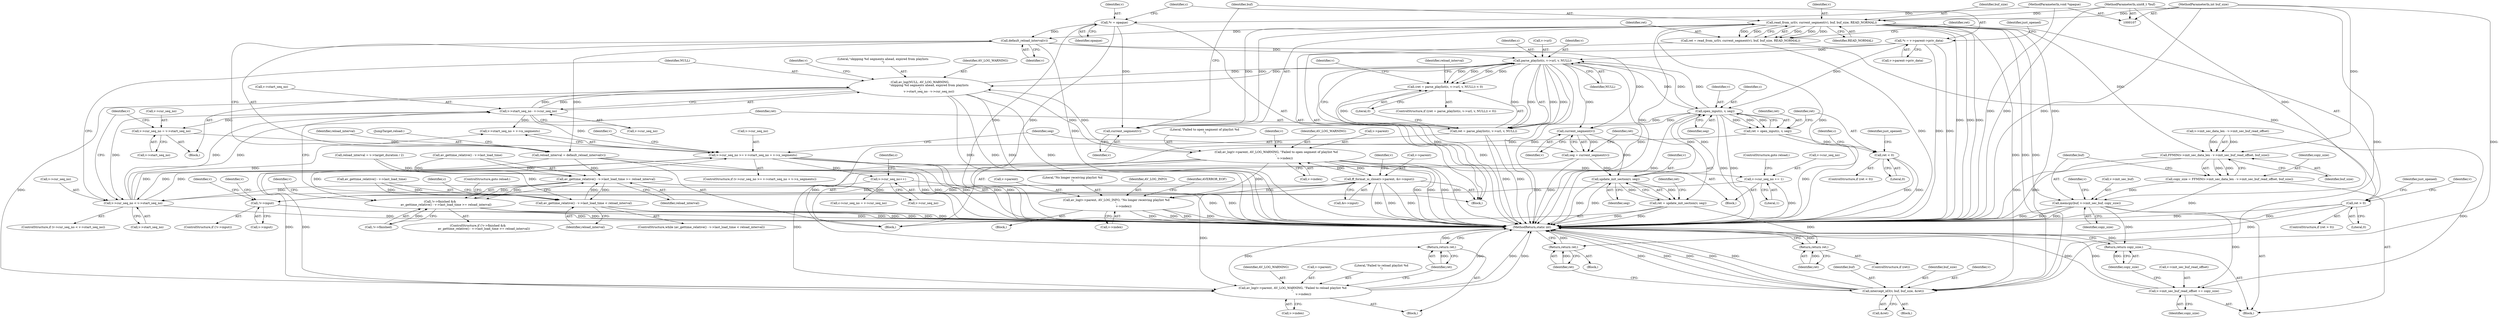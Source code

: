 digraph "0_FFmpeg_7ec414892ddcad88313848494b6fc5f437c9ca4a@API" {
"1000424" [label="(Call,read_from_url(v, current_segment(v), buf, buf_size, READ_NORMAL))"];
"1000426" [label="(Call,current_segment(v))"];
"1000354" [label="(Call,open_input(c, v, seg))"];
"1000117" [label="(Call,*c = v->parent->priv_data)"];
"1000245" [label="(Call,parse_playlist(c, v->url, v, NULL))"];
"1000214" [label="(Call,default_reload_interval(v))"];
"1000113" [label="(Call,*v = opaque)"];
"1000108" [label="(MethodParameterIn,void *opaque)"];
"1000424" [label="(Call,read_from_url(v, current_segment(v), buf, buf_size, READ_NORMAL))"];
"1000109" [label="(MethodParameterIn,uint8_t *buf)"];
"1000110" [label="(MethodParameterIn,int buf_size)"];
"1000281" [label="(Call,av_log(NULL, AV_LOG_WARNING,\n                   \"skipping %d segments ahead, expired from playlists\n\",\n                   v->start_seq_no - v->cur_seq_no))"];
"1000370" [label="(Call,av_log(v->parent, AV_LOG_WARNING, \"Failed to open segment of playlist %d\n\",\n                   v->index))"];
"1000453" [label="(Call,ff_format_io_close(v->parent, &v->input))"];
"1000143" [label="(Call,!v->input)"];
"1000285" [label="(Call,v->start_seq_no - v->cur_seq_no)"];
"1000273" [label="(Call,v->cur_seq_no < v->start_seq_no)"];
"1000379" [label="(Call,v->cur_seq_no += 1)"];
"1000300" [label="(Call,v->cur_seq_no >= v->start_seq_no + v->n_segments)"];
"1000292" [label="(Call,v->cur_seq_no = v->start_seq_no)"];
"1000461" [label="(Call,v->cur_seq_no++)"];
"1000345" [label="(Call,update_init_section(v, seg))"];
"1000341" [label="(Call,current_segment(v))"];
"1000339" [label="(Call,seg = current_segment(v))"];
"1000212" [label="(Call,reload_interval = default_reload_interval(v))"];
"1000233" [label="(Call,av_gettime_relative() - v->last_load_time >= reload_interval)"];
"1000228" [label="(Call,!v->finished &&\n             av_gettime_relative() - v->last_load_time >= reload_interval)"];
"1000319" [label="(Call,av_gettime_relative() - v->last_load_time < reload_interval)"];
"1000242" [label="(Call,(ret = parse_playlist(c, v->url, v, NULL)) < 0)"];
"1000243" [label="(Call,ret = parse_playlist(c, v->url, v, NULL))"];
"1000263" [label="(Return,return ret;)"];
"1000254" [label="(Call,av_log(v->parent, AV_LOG_WARNING, \"Failed to reload playlist %d\n\",\n                       v->index))"];
"1000201" [label="(Call,av_log(v->parent, AV_LOG_INFO, \"No longer receiving playlist %d\n\",\n                v->index))"];
"1000343" [label="(Call,ret = update_init_section(v, seg))"];
"1000350" [label="(Return,return ret;)"];
"1000352" [label="(Call,ret = open_input(c, v, seg))"];
"1000359" [label="(Call,ret < 0)"];
"1000400" [label="(Call,FFMIN(v->init_sec_data_len - v->init_sec_buf_read_offset, buf_size))"];
"1000398" [label="(Call,copy_size = FFMIN(v->init_sec_data_len - v->init_sec_buf_read_offset, buf_size))"];
"1000409" [label="(Call,memcpy(buf, v->init_sec_buf, copy_size))"];
"1000415" [label="(Call,v->init_sec_buf_read_offset += copy_size)"];
"1000420" [label="(Return,return copy_size;)"];
"1000422" [label="(Call,ret = read_from_url(v, current_segment(v), buf, buf_size, READ_NORMAL))"];
"1000432" [label="(Call,ret > 0)"];
"1000451" [label="(Return,return ret;)"];
"1000445" [label="(Call,intercept_id3(v, buf, buf_size, &ret))"];
"1000251" [label="(Identifier,NULL)"];
"1000258" [label="(Identifier,AV_LOG_WARNING)"];
"1000424" [label="(Call,read_from_url(v, current_segment(v), buf, buf_size, READ_NORMAL))"];
"1000415" [label="(Call,v->init_sec_buf_read_offset += copy_size)"];
"1000228" [label="(Call,!v->finished &&\n             av_gettime_relative() - v->last_load_time >= reload_interval)"];
"1000147" [label="(Block,)"];
"1000142" [label="(ControlStructure,if (!v->input))"];
"1000408" [label="(Identifier,buf_size)"];
"1000213" [label="(Identifier,reload_interval)"];
"1000260" [label="(Call,v->index)"];
"1000202" [label="(Call,v->parent)"];
"1000376" [label="(Call,v->index)"];
"1000212" [label="(Call,reload_interval = default_reload_interval(v))"];
"1000340" [label="(Identifier,seg)"];
"1000296" [label="(Call,v->start_seq_no)"];
"1000348" [label="(ControlStructure,if (ret))"];
"1000114" [label="(Identifier,v)"];
"1000263" [label="(Return,return ret;)"];
"1000201" [label="(Call,av_log(v->parent, AV_LOG_INFO, \"No longer receiving playlist %d\n\",\n                v->index))"];
"1000266" [label="(Identifier,reload_interval)"];
"1000250" [label="(Identifier,v)"];
"1000380" [label="(Call,v->cur_seq_no)"];
"1000356" [label="(Identifier,v)"];
"1000350" [label="(Return,return ret;)"];
"1000300" [label="(Call,v->cur_seq_no >= v->start_seq_no + v->n_segments)"];
"1000410" [label="(Identifier,buf)"];
"1000229" [label="(Call,!v->finished)"];
"1000206" [label="(Literal,\"No longer receiving playlist %d\n\")"];
"1000370" [label="(Call,av_log(v->parent, AV_LOG_WARNING, \"Failed to open segment of playlist %d\n\",\n                   v->index))"];
"1000319" [label="(Call,av_gettime_relative() - v->last_load_time < reload_interval)"];
"1000244" [label="(Identifier,ret)"];
"1000252" [label="(Literal,0)"];
"1000143" [label="(Call,!v->input)"];
"1000282" [label="(Identifier,NULL)"];
"1000463" [label="(Identifier,v)"];
"1000344" [label="(Identifier,ret)"];
"1000330" [label="(Identifier,c)"];
"1000285" [label="(Call,v->start_seq_no - v->cur_seq_no)"];
"1000384" [label="(ControlStructure,goto reload;)"];
"1000426" [label="(Call,current_segment(v))"];
"1000435" [label="(Block,)"];
"1000255" [label="(Call,v->parent)"];
"1000371" [label="(Call,v->parent)"];
"1000447" [label="(Identifier,buf)"];
"1000215" [label="(Identifier,v)"];
"1000338" [label="(ControlStructure,goto reload;)"];
"1000325" [label="(Identifier,reload_interval)"];
"1000243" [label="(Call,ret = parse_playlist(c, v->url, v, NULL))"];
"1000433" [label="(Identifier,ret)"];
"1000462" [label="(Call,v->cur_seq_no)"];
"1000355" [label="(Identifier,c)"];
"1000153" [label="(Identifier,v)"];
"1000431" [label="(ControlStructure,if (ret > 0))"];
"1000422" [label="(Call,ret = read_from_url(v, current_segment(v), buf, buf_size, READ_NORMAL))"];
"1000286" [label="(Call,v->start_seq_no)"];
"1000358" [label="(ControlStructure,if (ret < 0))"];
"1000414" [label="(Identifier,copy_size)"];
"1000465" [label="(Call,c->cur_seq_no = v->cur_seq_no)"];
"1000386" [label="(Identifier,just_opened)"];
"1000245" [label="(Call,parse_playlist(c, v->url, v, NULL))"];
"1000280" [label="(Block,)"];
"1000247" [label="(Call,v->url)"];
"1000293" [label="(Call,v->cur_seq_no)"];
"1000253" [label="(Block,)"];
"1000379" [label="(Call,v->cur_seq_no += 1)"];
"1000429" [label="(Identifier,buf_size)"];
"1000111" [label="(Block,)"];
"1000108" [label="(MethodParameterIn,void *opaque)"];
"1000264" [label="(Identifier,ret)"];
"1000416" [label="(Call,v->init_sec_buf_read_offset)"];
"1000400" [label="(Call,FFMIN(v->init_sec_data_len - v->init_sec_buf_read_offset, buf_size))"];
"1000375" [label="(Literal,\"Failed to open segment of playlist %d\n\")"];
"1000428" [label="(Identifier,buf)"];
"1000227" [label="(ControlStructure,if (!v->finished &&\n             av_gettime_relative() - v->last_load_time >= reload_interval))"];
"1000383" [label="(Literal,1)"];
"1000360" [label="(Identifier,ret)"];
"1000110" [label="(MethodParameterIn,int buf_size)"];
"1000432" [label="(Call,ret > 0)"];
"1000341" [label="(Call,current_segment(v))"];
"1000117" [label="(Call,*c = v->parent->priv_data)"];
"1000353" [label="(Identifier,ret)"];
"1000109" [label="(MethodParameterIn,uint8_t *buf)"];
"1000411" [label="(Call,v->init_sec_buf)"];
"1000113" [label="(Call,*v = opaque)"];
"1000399" [label="(Identifier,copy_size)"];
"1000473" [label="(MethodReturn,static int)"];
"1000265" [label="(Call,reload_interval = v->target_duration / 2)"];
"1000451" [label="(Return,return ret;)"];
"1000283" [label="(Identifier,AV_LOG_WARNING)"];
"1000409" [label="(Call,memcpy(buf, v->init_sec_buf, copy_size))"];
"1000352" [label="(Call,ret = open_input(c, v, seg))"];
"1000256" [label="(Identifier,v)"];
"1000427" [label="(Identifier,v)"];
"1000118" [label="(Identifier,c)"];
"1000289" [label="(Call,v->cur_seq_no)"];
"1000351" [label="(Identifier,ret)"];
"1000357" [label="(Identifier,seg)"];
"1000242" [label="(Call,(ret = parse_playlist(c, v->url, v, NULL)) < 0)"];
"1000294" [label="(Identifier,v)"];
"1000448" [label="(Identifier,buf_size)"];
"1000461" [label="(Call,v->cur_seq_no++)"];
"1000449" [label="(Call,&ret)"];
"1000359" [label="(Call,ret < 0)"];
"1000234" [label="(Call,av_gettime_relative() - v->last_load_time)"];
"1000292" [label="(Call,v->cur_seq_no = v->start_seq_no)"];
"1000207" [label="(Call,v->index)"];
"1000345" [label="(Call,update_init_section(v, seg))"];
"1000452" [label="(Identifier,ret)"];
"1000205" [label="(Identifier,AV_LOG_INFO)"];
"1000381" [label="(Identifier,v)"];
"1000401" [label="(Call,v->init_sec_data_len - v->init_sec_buf_read_offset)"];
"1000343" [label="(Call,ret = update_init_section(v, seg))"];
"1000284" [label="(Literal,\"skipping %d segments ahead, expired from playlists\n\")"];
"1000420" [label="(Return,return copy_size;)"];
"1000453" [label="(Call,ff_format_io_close(v->parent, &v->input))"];
"1000457" [label="(Call,&v->input)"];
"1000246" [label="(Identifier,c)"];
"1000467" [label="(Identifier,c)"];
"1000430" [label="(Identifier,READ_NORMAL)"];
"1000339" [label="(Call,seg = current_segment(v))"];
"1000354" [label="(Call,open_input(c, v, seg))"];
"1000233" [label="(Call,av_gettime_relative() - v->last_load_time >= reload_interval)"];
"1000425" [label="(Identifier,v)"];
"1000128" [label="(Identifier,just_opened)"];
"1000273" [label="(Call,v->cur_seq_no < v->start_seq_no)"];
"1000342" [label="(Identifier,v)"];
"1000216" [label="(JumpTarget,reload:)"];
"1000445" [label="(Call,intercept_id3(v, buf, buf_size, &ret))"];
"1000366" [label="(Identifier,c)"];
"1000320" [label="(Call,av_gettime_relative() - v->last_load_time)"];
"1000302" [label="(Identifier,v)"];
"1000119" [label="(Call,v->parent->priv_data)"];
"1000318" [label="(ControlStructure,while (av_gettime_relative() - v->last_load_time < reload_interval))"];
"1000144" [label="(Call,v->input)"];
"1000444" [label="(Block,)"];
"1000419" [label="(Identifier,copy_size)"];
"1000304" [label="(Call,v->start_seq_no + v->n_segments)"];
"1000434" [label="(Literal,0)"];
"1000275" [label="(Identifier,v)"];
"1000346" [label="(Identifier,v)"];
"1000347" [label="(Identifier,seg)"];
"1000272" [label="(ControlStructure,if (v->cur_seq_no < v->start_seq_no))"];
"1000299" [label="(ControlStructure,if (v->cur_seq_no >= v->start_seq_no + v->n_segments))"];
"1000421" [label="(Identifier,copy_size)"];
"1000417" [label="(Identifier,v)"];
"1000259" [label="(Literal,\"Failed to reload playlist %d\n\")"];
"1000254" [label="(Call,av_log(v->parent, AV_LOG_WARNING, \"Failed to reload playlist %d\n\",\n                       v->index))"];
"1000455" [label="(Identifier,v)"];
"1000398" [label="(Call,copy_size = FFMIN(v->init_sec_data_len - v->init_sec_buf_read_offset, buf_size))"];
"1000454" [label="(Call,v->parent)"];
"1000277" [label="(Call,v->start_seq_no)"];
"1000438" [label="(Identifier,just_opened)"];
"1000281" [label="(Call,av_log(NULL, AV_LOG_WARNING,\n                   \"skipping %d segments ahead, expired from playlists\n\",\n                   v->start_seq_no - v->cur_seq_no))"];
"1000241" [label="(ControlStructure,if ((ret = parse_playlist(c, v->url, v, NULL)) < 0))"];
"1000200" [label="(Block,)"];
"1000391" [label="(Identifier,v)"];
"1000423" [label="(Identifier,ret)"];
"1000301" [label="(Call,v->cur_seq_no)"];
"1000214" [label="(Call,default_reload_interval(v))"];
"1000239" [label="(Identifier,reload_interval)"];
"1000446" [label="(Identifier,v)"];
"1000349" [label="(Identifier,ret)"];
"1000314" [label="(Identifier,v)"];
"1000374" [label="(Identifier,AV_LOG_WARNING)"];
"1000362" [label="(Block,)"];
"1000211" [label="(Identifier,AVERROR_EOF)"];
"1000361" [label="(Literal,0)"];
"1000115" [label="(Identifier,opaque)"];
"1000274" [label="(Call,v->cur_seq_no)"];
"1000396" [label="(Block,)"];
"1000424" -> "1000422"  [label="AST: "];
"1000424" -> "1000430"  [label="CFG: "];
"1000425" -> "1000424"  [label="AST: "];
"1000426" -> "1000424"  [label="AST: "];
"1000428" -> "1000424"  [label="AST: "];
"1000429" -> "1000424"  [label="AST: "];
"1000430" -> "1000424"  [label="AST: "];
"1000422" -> "1000424"  [label="CFG: "];
"1000424" -> "1000473"  [label="DDG: "];
"1000424" -> "1000473"  [label="DDG: "];
"1000424" -> "1000473"  [label="DDG: "];
"1000424" -> "1000473"  [label="DDG: "];
"1000424" -> "1000473"  [label="DDG: "];
"1000424" -> "1000214"  [label="DDG: "];
"1000424" -> "1000400"  [label="DDG: "];
"1000424" -> "1000409"  [label="DDG: "];
"1000424" -> "1000422"  [label="DDG: "];
"1000424" -> "1000422"  [label="DDG: "];
"1000424" -> "1000422"  [label="DDG: "];
"1000424" -> "1000422"  [label="DDG: "];
"1000424" -> "1000422"  [label="DDG: "];
"1000426" -> "1000424"  [label="DDG: "];
"1000424" -> "1000426"  [label="DDG: "];
"1000109" -> "1000424"  [label="DDG: "];
"1000110" -> "1000424"  [label="DDG: "];
"1000424" -> "1000445"  [label="DDG: "];
"1000424" -> "1000445"  [label="DDG: "];
"1000424" -> "1000445"  [label="DDG: "];
"1000426" -> "1000427"  [label="CFG: "];
"1000427" -> "1000426"  [label="AST: "];
"1000428" -> "1000426"  [label="CFG: "];
"1000354" -> "1000426"  [label="DDG: "];
"1000113" -> "1000426"  [label="DDG: "];
"1000354" -> "1000352"  [label="AST: "];
"1000354" -> "1000357"  [label="CFG: "];
"1000355" -> "1000354"  [label="AST: "];
"1000356" -> "1000354"  [label="AST: "];
"1000357" -> "1000354"  [label="AST: "];
"1000352" -> "1000354"  [label="CFG: "];
"1000354" -> "1000473"  [label="DDG: "];
"1000354" -> "1000473"  [label="DDG: "];
"1000354" -> "1000473"  [label="DDG: "];
"1000354" -> "1000245"  [label="DDG: "];
"1000354" -> "1000245"  [label="DDG: "];
"1000354" -> "1000341"  [label="DDG: "];
"1000354" -> "1000352"  [label="DDG: "];
"1000354" -> "1000352"  [label="DDG: "];
"1000354" -> "1000352"  [label="DDG: "];
"1000117" -> "1000354"  [label="DDG: "];
"1000245" -> "1000354"  [label="DDG: "];
"1000345" -> "1000354"  [label="DDG: "];
"1000345" -> "1000354"  [label="DDG: "];
"1000117" -> "1000111"  [label="AST: "];
"1000117" -> "1000119"  [label="CFG: "];
"1000118" -> "1000117"  [label="AST: "];
"1000119" -> "1000117"  [label="AST: "];
"1000128" -> "1000117"  [label="CFG: "];
"1000117" -> "1000473"  [label="DDG: "];
"1000117" -> "1000473"  [label="DDG: "];
"1000117" -> "1000245"  [label="DDG: "];
"1000245" -> "1000243"  [label="AST: "];
"1000245" -> "1000251"  [label="CFG: "];
"1000246" -> "1000245"  [label="AST: "];
"1000247" -> "1000245"  [label="AST: "];
"1000250" -> "1000245"  [label="AST: "];
"1000251" -> "1000245"  [label="AST: "];
"1000243" -> "1000245"  [label="CFG: "];
"1000245" -> "1000473"  [label="DDG: "];
"1000245" -> "1000473"  [label="DDG: "];
"1000245" -> "1000473"  [label="DDG: "];
"1000245" -> "1000473"  [label="DDG: "];
"1000245" -> "1000242"  [label="DDG: "];
"1000245" -> "1000242"  [label="DDG: "];
"1000245" -> "1000242"  [label="DDG: "];
"1000245" -> "1000242"  [label="DDG: "];
"1000245" -> "1000243"  [label="DDG: "];
"1000245" -> "1000243"  [label="DDG: "];
"1000245" -> "1000243"  [label="DDG: "];
"1000245" -> "1000243"  [label="DDG: "];
"1000214" -> "1000245"  [label="DDG: "];
"1000281" -> "1000245"  [label="DDG: "];
"1000245" -> "1000281"  [label="DDG: "];
"1000245" -> "1000341"  [label="DDG: "];
"1000214" -> "1000212"  [label="AST: "];
"1000214" -> "1000215"  [label="CFG: "];
"1000215" -> "1000214"  [label="AST: "];
"1000212" -> "1000214"  [label="CFG: "];
"1000214" -> "1000473"  [label="DDG: "];
"1000214" -> "1000212"  [label="DDG: "];
"1000113" -> "1000214"  [label="DDG: "];
"1000214" -> "1000341"  [label="DDG: "];
"1000113" -> "1000111"  [label="AST: "];
"1000113" -> "1000115"  [label="CFG: "];
"1000114" -> "1000113"  [label="AST: "];
"1000115" -> "1000113"  [label="AST: "];
"1000118" -> "1000113"  [label="CFG: "];
"1000113" -> "1000473"  [label="DDG: "];
"1000113" -> "1000473"  [label="DDG: "];
"1000108" -> "1000113"  [label="DDG: "];
"1000108" -> "1000107"  [label="AST: "];
"1000108" -> "1000473"  [label="DDG: "];
"1000109" -> "1000107"  [label="AST: "];
"1000109" -> "1000473"  [label="DDG: "];
"1000109" -> "1000409"  [label="DDG: "];
"1000109" -> "1000445"  [label="DDG: "];
"1000110" -> "1000107"  [label="AST: "];
"1000110" -> "1000473"  [label="DDG: "];
"1000110" -> "1000400"  [label="DDG: "];
"1000110" -> "1000445"  [label="DDG: "];
"1000281" -> "1000280"  [label="AST: "];
"1000281" -> "1000285"  [label="CFG: "];
"1000282" -> "1000281"  [label="AST: "];
"1000283" -> "1000281"  [label="AST: "];
"1000284" -> "1000281"  [label="AST: "];
"1000285" -> "1000281"  [label="AST: "];
"1000294" -> "1000281"  [label="CFG: "];
"1000281" -> "1000473"  [label="DDG: "];
"1000281" -> "1000473"  [label="DDG: "];
"1000281" -> "1000473"  [label="DDG: "];
"1000281" -> "1000473"  [label="DDG: "];
"1000281" -> "1000254"  [label="DDG: "];
"1000370" -> "1000281"  [label="DDG: "];
"1000285" -> "1000281"  [label="DDG: "];
"1000285" -> "1000281"  [label="DDG: "];
"1000281" -> "1000370"  [label="DDG: "];
"1000370" -> "1000362"  [label="AST: "];
"1000370" -> "1000376"  [label="CFG: "];
"1000371" -> "1000370"  [label="AST: "];
"1000374" -> "1000370"  [label="AST: "];
"1000375" -> "1000370"  [label="AST: "];
"1000376" -> "1000370"  [label="AST: "];
"1000381" -> "1000370"  [label="CFG: "];
"1000370" -> "1000473"  [label="DDG: "];
"1000370" -> "1000473"  [label="DDG: "];
"1000370" -> "1000473"  [label="DDG: "];
"1000370" -> "1000473"  [label="DDG: "];
"1000370" -> "1000201"  [label="DDG: "];
"1000370" -> "1000254"  [label="DDG: "];
"1000370" -> "1000254"  [label="DDG: "];
"1000370" -> "1000254"  [label="DDG: "];
"1000453" -> "1000370"  [label="DDG: "];
"1000370" -> "1000453"  [label="DDG: "];
"1000453" -> "1000111"  [label="AST: "];
"1000453" -> "1000457"  [label="CFG: "];
"1000454" -> "1000453"  [label="AST: "];
"1000457" -> "1000453"  [label="AST: "];
"1000463" -> "1000453"  [label="CFG: "];
"1000453" -> "1000473"  [label="DDG: "];
"1000453" -> "1000473"  [label="DDG: "];
"1000453" -> "1000473"  [label="DDG: "];
"1000453" -> "1000143"  [label="DDG: "];
"1000453" -> "1000201"  [label="DDG: "];
"1000453" -> "1000254"  [label="DDG: "];
"1000143" -> "1000453"  [label="DDG: "];
"1000143" -> "1000142"  [label="AST: "];
"1000143" -> "1000144"  [label="CFG: "];
"1000144" -> "1000143"  [label="AST: "];
"1000153" -> "1000143"  [label="CFG: "];
"1000391" -> "1000143"  [label="CFG: "];
"1000143" -> "1000473"  [label="DDG: "];
"1000143" -> "1000473"  [label="DDG: "];
"1000285" -> "1000289"  [label="CFG: "];
"1000286" -> "1000285"  [label="AST: "];
"1000289" -> "1000285"  [label="AST: "];
"1000285" -> "1000273"  [label="DDG: "];
"1000273" -> "1000285"  [label="DDG: "];
"1000273" -> "1000285"  [label="DDG: "];
"1000285" -> "1000292"  [label="DDG: "];
"1000285" -> "1000300"  [label="DDG: "];
"1000285" -> "1000304"  [label="DDG: "];
"1000273" -> "1000272"  [label="AST: "];
"1000273" -> "1000277"  [label="CFG: "];
"1000274" -> "1000273"  [label="AST: "];
"1000277" -> "1000273"  [label="AST: "];
"1000282" -> "1000273"  [label="CFG: "];
"1000302" -> "1000273"  [label="CFG: "];
"1000273" -> "1000473"  [label="DDG: "];
"1000379" -> "1000273"  [label="DDG: "];
"1000300" -> "1000273"  [label="DDG: "];
"1000461" -> "1000273"  [label="DDG: "];
"1000273" -> "1000300"  [label="DDG: "];
"1000273" -> "1000300"  [label="DDG: "];
"1000273" -> "1000304"  [label="DDG: "];
"1000379" -> "1000362"  [label="AST: "];
"1000379" -> "1000383"  [label="CFG: "];
"1000380" -> "1000379"  [label="AST: "];
"1000383" -> "1000379"  [label="AST: "];
"1000384" -> "1000379"  [label="CFG: "];
"1000379" -> "1000473"  [label="DDG: "];
"1000300" -> "1000379"  [label="DDG: "];
"1000300" -> "1000299"  [label="AST: "];
"1000300" -> "1000304"  [label="CFG: "];
"1000301" -> "1000300"  [label="AST: "];
"1000304" -> "1000300"  [label="AST: "];
"1000314" -> "1000300"  [label="CFG: "];
"1000340" -> "1000300"  [label="CFG: "];
"1000300" -> "1000473"  [label="DDG: "];
"1000300" -> "1000473"  [label="DDG: "];
"1000300" -> "1000473"  [label="DDG: "];
"1000292" -> "1000300"  [label="DDG: "];
"1000300" -> "1000461"  [label="DDG: "];
"1000292" -> "1000280"  [label="AST: "];
"1000292" -> "1000296"  [label="CFG: "];
"1000293" -> "1000292"  [label="AST: "];
"1000296" -> "1000292"  [label="AST: "];
"1000302" -> "1000292"  [label="CFG: "];
"1000461" -> "1000111"  [label="AST: "];
"1000461" -> "1000462"  [label="CFG: "];
"1000462" -> "1000461"  [label="AST: "];
"1000467" -> "1000461"  [label="CFG: "];
"1000461" -> "1000465"  [label="DDG: "];
"1000345" -> "1000343"  [label="AST: "];
"1000345" -> "1000347"  [label="CFG: "];
"1000346" -> "1000345"  [label="AST: "];
"1000347" -> "1000345"  [label="AST: "];
"1000343" -> "1000345"  [label="CFG: "];
"1000345" -> "1000473"  [label="DDG: "];
"1000345" -> "1000473"  [label="DDG: "];
"1000345" -> "1000343"  [label="DDG: "];
"1000345" -> "1000343"  [label="DDG: "];
"1000341" -> "1000345"  [label="DDG: "];
"1000339" -> "1000345"  [label="DDG: "];
"1000341" -> "1000339"  [label="AST: "];
"1000341" -> "1000342"  [label="CFG: "];
"1000342" -> "1000341"  [label="AST: "];
"1000339" -> "1000341"  [label="CFG: "];
"1000341" -> "1000339"  [label="DDG: "];
"1000339" -> "1000147"  [label="AST: "];
"1000340" -> "1000339"  [label="AST: "];
"1000344" -> "1000339"  [label="CFG: "];
"1000339" -> "1000473"  [label="DDG: "];
"1000212" -> "1000147"  [label="AST: "];
"1000213" -> "1000212"  [label="AST: "];
"1000216" -> "1000212"  [label="CFG: "];
"1000212" -> "1000473"  [label="DDG: "];
"1000212" -> "1000473"  [label="DDG: "];
"1000212" -> "1000233"  [label="DDG: "];
"1000212" -> "1000319"  [label="DDG: "];
"1000233" -> "1000228"  [label="AST: "];
"1000233" -> "1000239"  [label="CFG: "];
"1000234" -> "1000233"  [label="AST: "];
"1000239" -> "1000233"  [label="AST: "];
"1000228" -> "1000233"  [label="CFG: "];
"1000233" -> "1000473"  [label="DDG: "];
"1000233" -> "1000473"  [label="DDG: "];
"1000233" -> "1000228"  [label="DDG: "];
"1000233" -> "1000228"  [label="DDG: "];
"1000234" -> "1000233"  [label="DDG: "];
"1000234" -> "1000233"  [label="DDG: "];
"1000265" -> "1000233"  [label="DDG: "];
"1000319" -> "1000233"  [label="DDG: "];
"1000233" -> "1000319"  [label="DDG: "];
"1000228" -> "1000227"  [label="AST: "];
"1000228" -> "1000229"  [label="CFG: "];
"1000229" -> "1000228"  [label="AST: "];
"1000244" -> "1000228"  [label="CFG: "];
"1000275" -> "1000228"  [label="CFG: "];
"1000228" -> "1000473"  [label="DDG: "];
"1000228" -> "1000473"  [label="DDG: "];
"1000228" -> "1000473"  [label="DDG: "];
"1000229" -> "1000228"  [label="DDG: "];
"1000319" -> "1000318"  [label="AST: "];
"1000319" -> "1000325"  [label="CFG: "];
"1000320" -> "1000319"  [label="AST: "];
"1000325" -> "1000319"  [label="AST: "];
"1000330" -> "1000319"  [label="CFG: "];
"1000338" -> "1000319"  [label="CFG: "];
"1000319" -> "1000473"  [label="DDG: "];
"1000319" -> "1000473"  [label="DDG: "];
"1000319" -> "1000473"  [label="DDG: "];
"1000320" -> "1000319"  [label="DDG: "];
"1000320" -> "1000319"  [label="DDG: "];
"1000265" -> "1000319"  [label="DDG: "];
"1000242" -> "1000241"  [label="AST: "];
"1000242" -> "1000252"  [label="CFG: "];
"1000243" -> "1000242"  [label="AST: "];
"1000252" -> "1000242"  [label="AST: "];
"1000256" -> "1000242"  [label="CFG: "];
"1000266" -> "1000242"  [label="CFG: "];
"1000242" -> "1000473"  [label="DDG: "];
"1000243" -> "1000242"  [label="DDG: "];
"1000244" -> "1000243"  [label="AST: "];
"1000252" -> "1000243"  [label="CFG: "];
"1000243" -> "1000473"  [label="DDG: "];
"1000243" -> "1000473"  [label="DDG: "];
"1000243" -> "1000263"  [label="DDG: "];
"1000263" -> "1000253"  [label="AST: "];
"1000263" -> "1000264"  [label="CFG: "];
"1000264" -> "1000263"  [label="AST: "];
"1000473" -> "1000263"  [label="CFG: "];
"1000263" -> "1000473"  [label="DDG: "];
"1000264" -> "1000263"  [label="DDG: "];
"1000254" -> "1000253"  [label="AST: "];
"1000254" -> "1000260"  [label="CFG: "];
"1000255" -> "1000254"  [label="AST: "];
"1000258" -> "1000254"  [label="AST: "];
"1000259" -> "1000254"  [label="AST: "];
"1000260" -> "1000254"  [label="AST: "];
"1000264" -> "1000254"  [label="CFG: "];
"1000254" -> "1000473"  [label="DDG: "];
"1000254" -> "1000473"  [label="DDG: "];
"1000254" -> "1000473"  [label="DDG: "];
"1000254" -> "1000473"  [label="DDG: "];
"1000201" -> "1000200"  [label="AST: "];
"1000201" -> "1000207"  [label="CFG: "];
"1000202" -> "1000201"  [label="AST: "];
"1000205" -> "1000201"  [label="AST: "];
"1000206" -> "1000201"  [label="AST: "];
"1000207" -> "1000201"  [label="AST: "];
"1000211" -> "1000201"  [label="CFG: "];
"1000201" -> "1000473"  [label="DDG: "];
"1000201" -> "1000473"  [label="DDG: "];
"1000201" -> "1000473"  [label="DDG: "];
"1000201" -> "1000473"  [label="DDG: "];
"1000343" -> "1000147"  [label="AST: "];
"1000344" -> "1000343"  [label="AST: "];
"1000349" -> "1000343"  [label="CFG: "];
"1000343" -> "1000473"  [label="DDG: "];
"1000343" -> "1000473"  [label="DDG: "];
"1000343" -> "1000350"  [label="DDG: "];
"1000350" -> "1000348"  [label="AST: "];
"1000350" -> "1000351"  [label="CFG: "];
"1000351" -> "1000350"  [label="AST: "];
"1000473" -> "1000350"  [label="CFG: "];
"1000350" -> "1000473"  [label="DDG: "];
"1000351" -> "1000350"  [label="DDG: "];
"1000352" -> "1000147"  [label="AST: "];
"1000353" -> "1000352"  [label="AST: "];
"1000360" -> "1000352"  [label="CFG: "];
"1000352" -> "1000473"  [label="DDG: "];
"1000352" -> "1000359"  [label="DDG: "];
"1000359" -> "1000358"  [label="AST: "];
"1000359" -> "1000361"  [label="CFG: "];
"1000360" -> "1000359"  [label="AST: "];
"1000361" -> "1000359"  [label="AST: "];
"1000366" -> "1000359"  [label="CFG: "];
"1000386" -> "1000359"  [label="CFG: "];
"1000359" -> "1000473"  [label="DDG: "];
"1000359" -> "1000473"  [label="DDG: "];
"1000400" -> "1000398"  [label="AST: "];
"1000400" -> "1000408"  [label="CFG: "];
"1000401" -> "1000400"  [label="AST: "];
"1000408" -> "1000400"  [label="AST: "];
"1000398" -> "1000400"  [label="CFG: "];
"1000400" -> "1000473"  [label="DDG: "];
"1000400" -> "1000473"  [label="DDG: "];
"1000400" -> "1000398"  [label="DDG: "];
"1000400" -> "1000398"  [label="DDG: "];
"1000401" -> "1000400"  [label="DDG: "];
"1000401" -> "1000400"  [label="DDG: "];
"1000398" -> "1000396"  [label="AST: "];
"1000399" -> "1000398"  [label="AST: "];
"1000410" -> "1000398"  [label="CFG: "];
"1000398" -> "1000473"  [label="DDG: "];
"1000398" -> "1000409"  [label="DDG: "];
"1000409" -> "1000396"  [label="AST: "];
"1000409" -> "1000414"  [label="CFG: "];
"1000410" -> "1000409"  [label="AST: "];
"1000411" -> "1000409"  [label="AST: "];
"1000414" -> "1000409"  [label="AST: "];
"1000417" -> "1000409"  [label="CFG: "];
"1000409" -> "1000473"  [label="DDG: "];
"1000409" -> "1000473"  [label="DDG: "];
"1000409" -> "1000473"  [label="DDG: "];
"1000409" -> "1000415"  [label="DDG: "];
"1000409" -> "1000420"  [label="DDG: "];
"1000415" -> "1000396"  [label="AST: "];
"1000415" -> "1000419"  [label="CFG: "];
"1000416" -> "1000415"  [label="AST: "];
"1000419" -> "1000415"  [label="AST: "];
"1000421" -> "1000415"  [label="CFG: "];
"1000415" -> "1000473"  [label="DDG: "];
"1000415" -> "1000473"  [label="DDG: "];
"1000401" -> "1000415"  [label="DDG: "];
"1000420" -> "1000396"  [label="AST: "];
"1000420" -> "1000421"  [label="CFG: "];
"1000421" -> "1000420"  [label="AST: "];
"1000473" -> "1000420"  [label="CFG: "];
"1000420" -> "1000473"  [label="DDG: "];
"1000421" -> "1000420"  [label="DDG: "];
"1000422" -> "1000111"  [label="AST: "];
"1000423" -> "1000422"  [label="AST: "];
"1000433" -> "1000422"  [label="CFG: "];
"1000422" -> "1000473"  [label="DDG: "];
"1000422" -> "1000432"  [label="DDG: "];
"1000432" -> "1000431"  [label="AST: "];
"1000432" -> "1000434"  [label="CFG: "];
"1000433" -> "1000432"  [label="AST: "];
"1000434" -> "1000432"  [label="AST: "];
"1000438" -> "1000432"  [label="CFG: "];
"1000455" -> "1000432"  [label="CFG: "];
"1000432" -> "1000473"  [label="DDG: "];
"1000432" -> "1000473"  [label="DDG: "];
"1000432" -> "1000451"  [label="DDG: "];
"1000451" -> "1000435"  [label="AST: "];
"1000451" -> "1000452"  [label="CFG: "];
"1000452" -> "1000451"  [label="AST: "];
"1000473" -> "1000451"  [label="CFG: "];
"1000451" -> "1000473"  [label="DDG: "];
"1000452" -> "1000451"  [label="DDG: "];
"1000445" -> "1000444"  [label="AST: "];
"1000445" -> "1000449"  [label="CFG: "];
"1000446" -> "1000445"  [label="AST: "];
"1000447" -> "1000445"  [label="AST: "];
"1000448" -> "1000445"  [label="AST: "];
"1000449" -> "1000445"  [label="AST: "];
"1000452" -> "1000445"  [label="CFG: "];
"1000445" -> "1000473"  [label="DDG: "];
"1000445" -> "1000473"  [label="DDG: "];
"1000445" -> "1000473"  [label="DDG: "];
"1000445" -> "1000473"  [label="DDG: "];
"1000445" -> "1000473"  [label="DDG: "];
}
